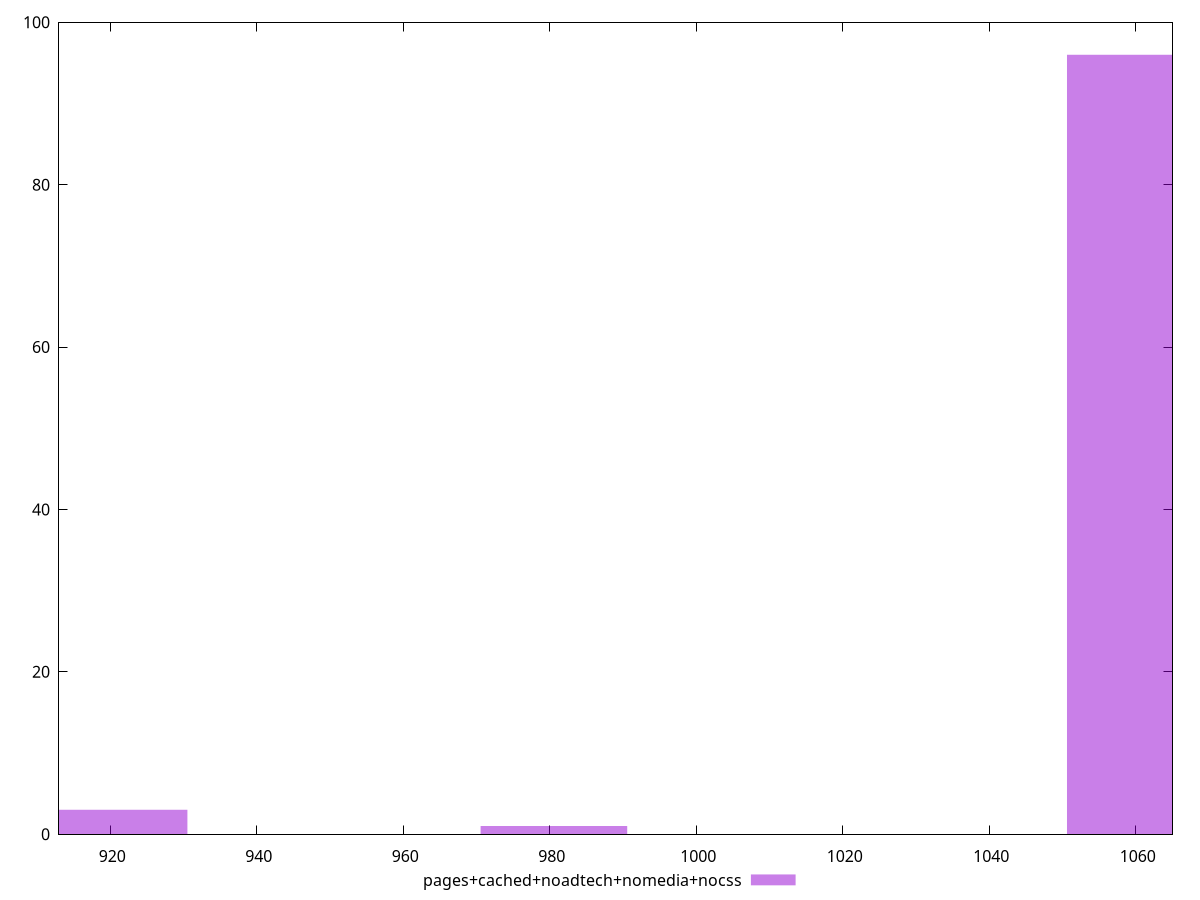 reset

$pagesCachedNoadtechNomediaNocss <<EOF
980.5574315016202 1
1060.6029361139974 96
920.5233030423374 3
EOF

set key outside below
set boxwidth 20.01137615309429
set xrange [913:1065]
set yrange [0:100]
set trange [0:100]
set style fill transparent solid 0.5 noborder
set terminal svg size 640, 490 enhanced background rgb 'white'
set output "report_00018_2021-02-10T15-25-16.877Z/uses-rel-preload/comparison/histogram/4_vs_5.svg"

plot $pagesCachedNoadtechNomediaNocss title "pages+cached+noadtech+nomedia+nocss" with boxes

reset
